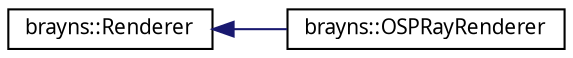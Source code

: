 digraph "Graphical Class Hierarchy"
{
  edge [fontname="Sans",fontsize="10",labelfontname="Sans",labelfontsize="10"];
  node [fontname="Sans",fontsize="10",shape=record];
  rankdir="LR";
  Node1 [label="brayns::Renderer",height=0.2,width=0.4,color="black", fillcolor="white", style="filled",URL="$classbrayns_1_1_renderer.html"];
  Node1 -> Node2 [dir="back",color="midnightblue",fontsize="10",style="solid",fontname="Sans"];
  Node2 [label="brayns::OSPRayRenderer",height=0.2,width=0.4,color="black", fillcolor="white", style="filled",URL="$classbrayns_1_1_o_s_p_ray_renderer.html"];
}
